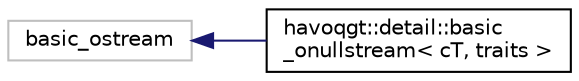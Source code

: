 digraph "Graphical Class Hierarchy"
{
  edge [fontname="Helvetica",fontsize="10",labelfontname="Helvetica",labelfontsize="10"];
  node [fontname="Helvetica",fontsize="10",shape=record];
  rankdir="LR";
  Node1 [label="basic_ostream",height=0.2,width=0.4,color="grey75", fillcolor="white", style="filled"];
  Node1 -> Node2 [dir="back",color="midnightblue",fontsize="10",style="solid",fontname="Helvetica"];
  Node2 [label="havoqgt::detail::basic\l_onullstream\< cT, traits \>",height=0.2,width=0.4,color="black", fillcolor="white", style="filled",URL="$classhavoqgt_1_1detail_1_1basic__onullstream.html"];
}
